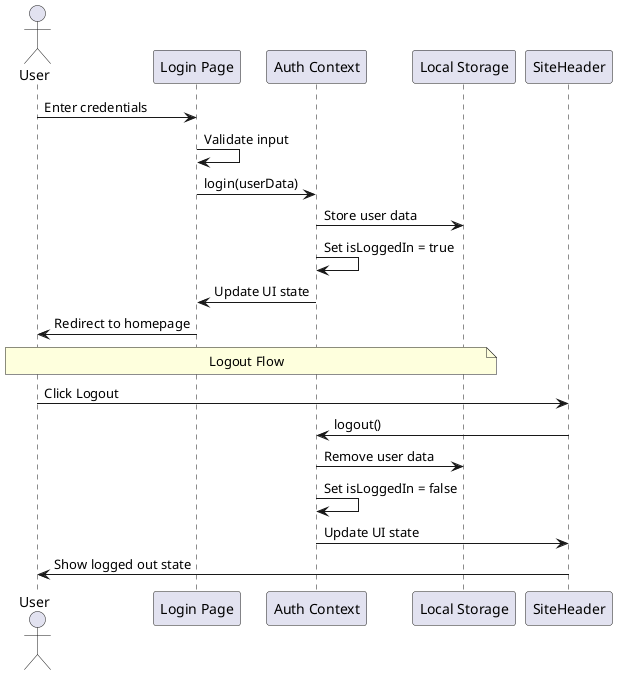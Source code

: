 @startuml "Authentication Flow"

actor User
participant "Login Page" as LoginPage
participant "Auth Context" as AuthContext
participant "Local Storage" as LocalStorage

User -> LoginPage: Enter credentials
LoginPage -> LoginPage: Validate input
LoginPage -> AuthContext: login(userData)
AuthContext -> LocalStorage: Store user data
AuthContext -> AuthContext: Set isLoggedIn = true
AuthContext -> LoginPage: Update UI state
LoginPage -> User: Redirect to homepage

note over User, LocalStorage: Logout Flow

User -> SiteHeader: Click Logout
SiteHeader -> AuthContext: logout()
AuthContext -> LocalStorage: Remove user data
AuthContext -> AuthContext: Set isLoggedIn = false
AuthContext -> SiteHeader: Update UI state
SiteHeader -> User: Show logged out state

@enduml